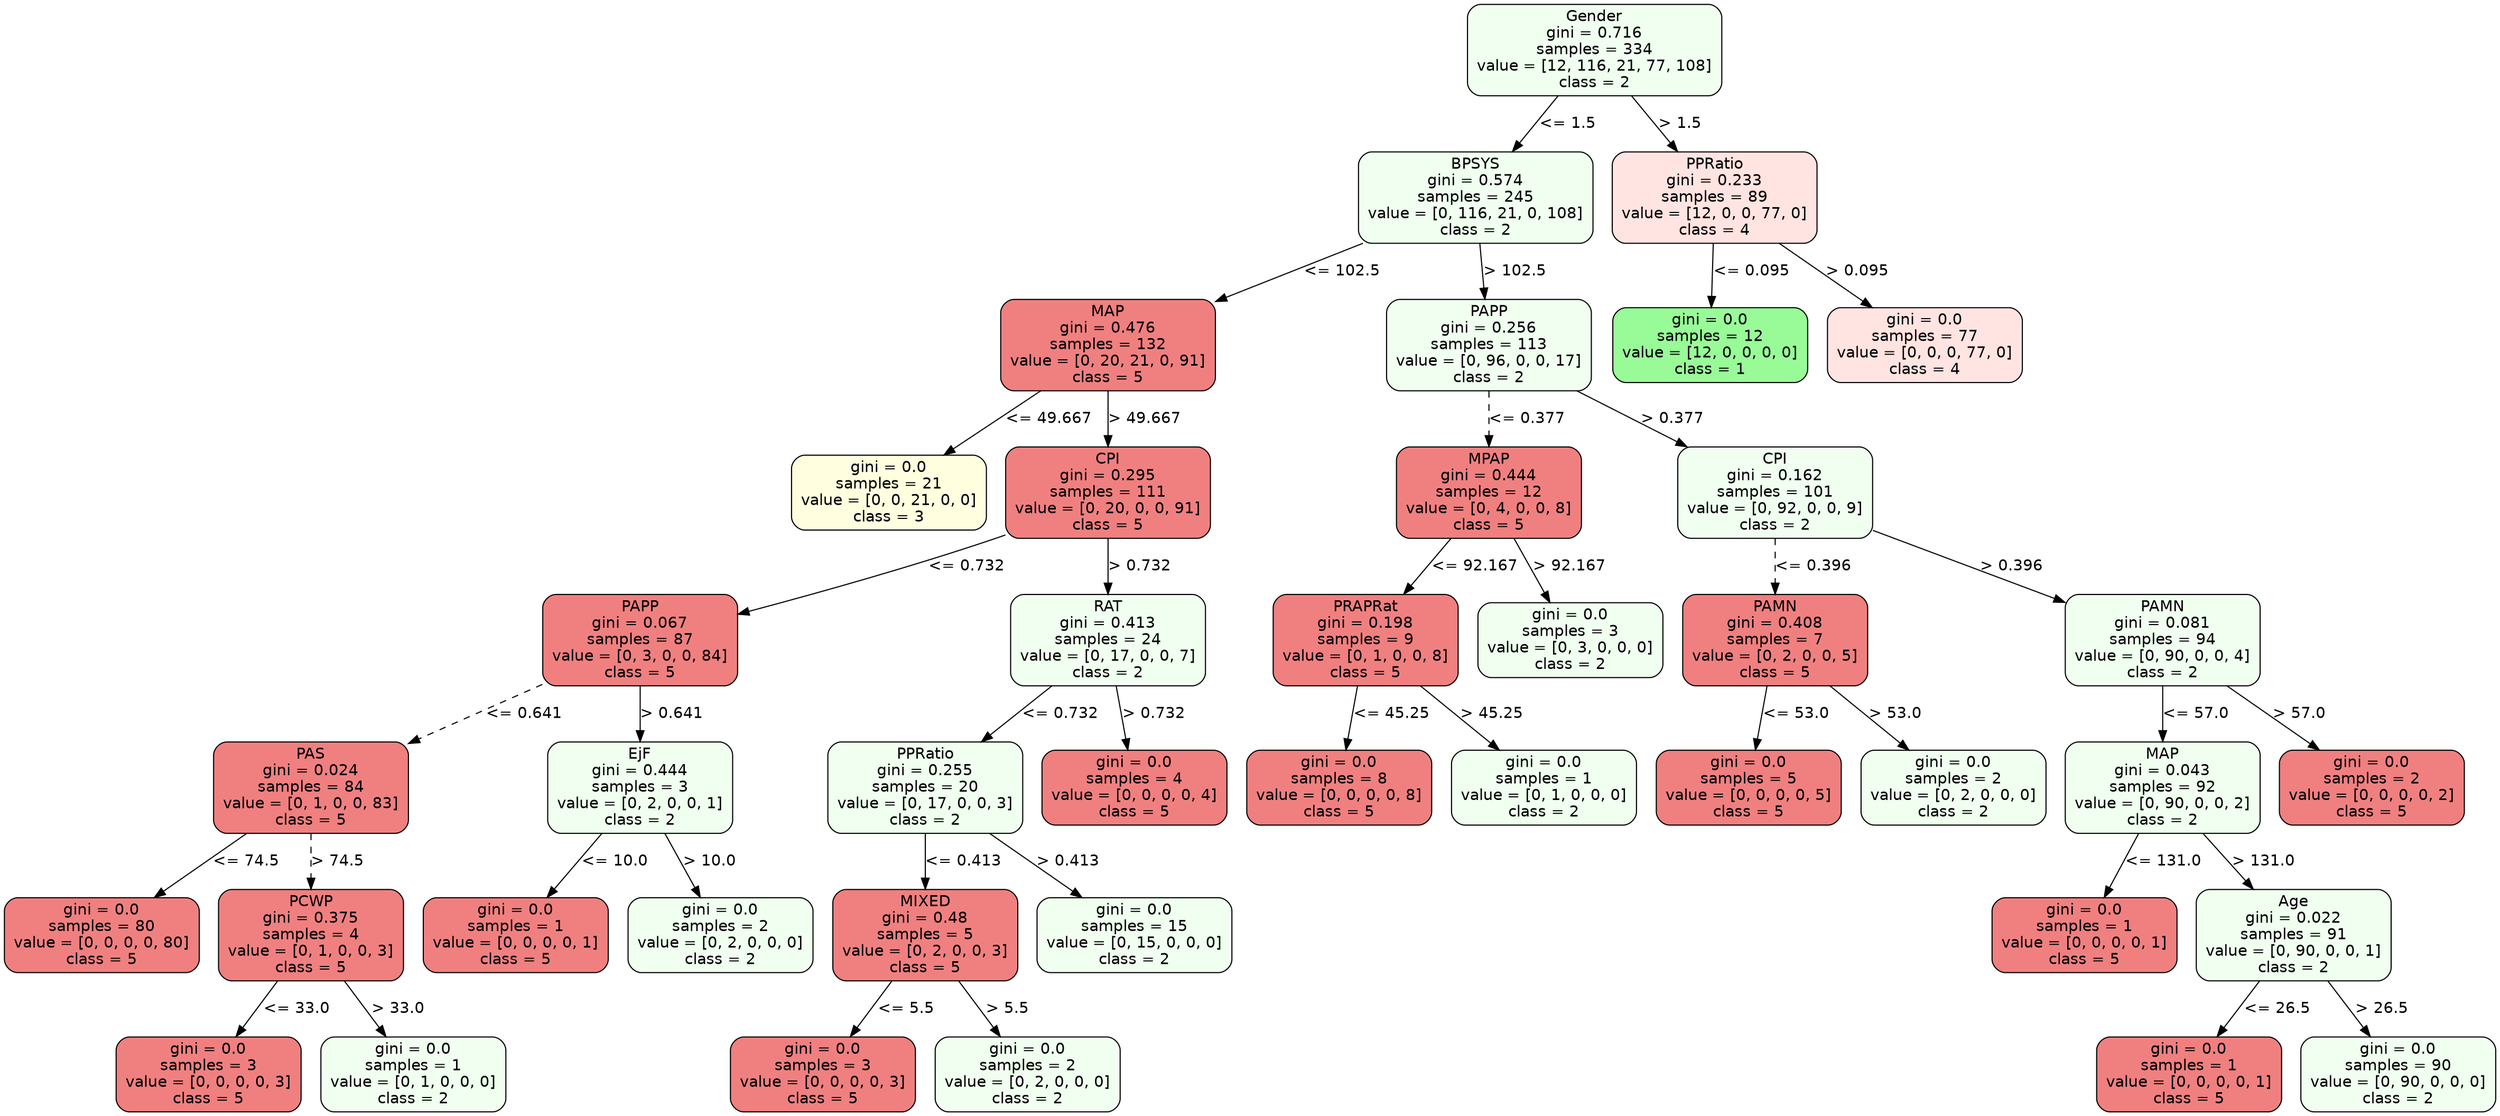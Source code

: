 strict digraph Tree {
	graph [bb="0,0,2263,1006"];
	node [color=black,
		fontname=helvetica,
		label="\N",
		shape=box,
		style="filled, rounded"
	];
	edge [fontname=helvetica];
	0	 [fillcolor=honeydew,
		height=1.1528,
		label="Gender\ngini = 0.716\nsamples = 334\nvalue = [12, 116, 21, 77, 108]\nclass = 2",
		pos="1444.5,964.5",
		width=3.2083];
	1	 [fillcolor=honeydew,
		height=1.1528,
		label="BPSYS\ngini = 0.574\nsamples = 245\nvalue = [0, 116, 21, 0, 108]\nclass = 2",
		pos="1336.5,830.5",
		width=2.9583];
	0 -> 1	 [label="<= 1.5",
		labelangle=45,
		labeldistance=2.5,
		lp="1420.5,897.5",
		op="<=",
		param=1.5,
		pos="e,1370.1,872.14 1410.9,922.84 1400.1,909.35 1387.9,894.26 1376.6,880.24",
		style=solid];
	38	 [fillcolor=mistyrose,
		height=1.1528,
		label="PPRatio\ngini = 0.233\nsamples = 89\nvalue = [12, 0, 0, 77, 0]\nclass = 4",
		pos="1553.5,830.5",
		width=2.5833];
	0 -> 38	 [label="> 1.5",
		labelangle=-45,
		labeldistance=2.5,
		lp="1522.5,897.5",
		op=">",
		param=1.5,
		pos="e,1519.6,872.14 1478.4,922.84 1489.4,909.35 1501.6,894.26 1513,880.24",
		style=solid];
	2	 [fillcolor=lightcoral,
		height=1.1528,
		label="MAP\ngini = 0.476\nsamples = 132\nvalue = [0, 20, 21, 0, 91]\nclass = 5",
		pos="1002.5,696.5",
		width=2.7083];
	1 -> 2	 [label="<= 102.5",
		lp="1215.5,763.5",
		op="<=",
		param=102.5,
		pos="e,1100,735.62 1232.7,788.84 1193.5,773.12 1148.9,755.22 1109.4,739.39",
		style=solid];
	21	 [fillcolor=honeydew,
		height=1.1528,
		label="PAPP\ngini = 0.256\nsamples = 113\nvalue = [0, 96, 0, 0, 17]\nclass = 2",
		pos="1348.5,696.5",
		width=2.5833];
	1 -> 21	 [label="> 102.5",
		lp="1372.5,763.5",
		op=">",
		param=102.5,
		pos="e,1344.8,738.14 1340.2,788.84 1341.4,775.98 1342.7,761.66 1343.9,748.21",
		style=solid];
	3	 [fillcolor=lightyellow,
		height=0.94444,
		label="gini = 0.0\nsamples = 21\nvalue = [0, 0, 21, 0, 0]\nclass = 3",
		pos="803.5,562.5",
		width=2.4583];
	2 -> 3	 [label="<= 49.667",
		lp="949,629.5",
		op="<=",
		param=49.667,
		pos="e,854,596.5 940.63,654.84 915.72,638.07 887.13,618.82 862.52,602.24",
		style=solid];
	4	 [fillcolor=lightcoral,
		height=1.1528,
		label="CPI\ngini = 0.295\nsamples = 111\nvalue = [0, 20, 0, 0, 91]\nclass = 5",
		pos="1002.5,562.5",
		width=2.5833];
	2 -> 4	 [label="> 49.667",
		lp="1036,629.5",
		op=">",
		param=49.667,
		pos="e,1002.5,604.14 1002.5,654.84 1002.5,641.98 1002.5,627.66 1002.5,614.21",
		style=solid];
	5	 [fillcolor=lightcoral,
		height=1.1528,
		label="PAPP\ngini = 0.067\nsamples = 87\nvalue = [0, 3, 0, 0, 84]\nclass = 5",
		pos="577.5,428.5",
		width=2.4583];
	4 -> 5	 [label="<= 0.732",
		lp="874.5,495.5",
		op="<=",
		param=0.732,
		pos="e,666.04,451.1 909.27,524.1 906.32,523.04 903.39,522 900.5,521 826.03,495.27 740.23,470.94 675.79,453.7",
		style=solid];
	14	 [fillcolor=honeydew,
		height=1.1528,
		label="RAT\ngini = 0.413\nsamples = 24\nvalue = [0, 17, 0, 0, 7]\nclass = 2",
		pos="1002.5,428.5",
		width=2.4583];
	4 -> 14	 [label="> 0.732",
		lp="1031.5,495.5",
		op=">",
		param=0.732,
		pos="e,1002.5,470.14 1002.5,520.84 1002.5,507.98 1002.5,493.66 1002.5,480.21",
		style=solid];
	6	 [fillcolor=lightcoral,
		height=1.1528,
		label="PAS\ngini = 0.024\nsamples = 84\nvalue = [0, 1, 0, 0, 83]\nclass = 5",
		pos="278.5,294.5",
		width=2.4583];
	5 -> 6	 [label="<= 0.641",
		lp="472.5,361.5",
		op="<=",
		param=0.641,
		pos="e,367.06,334.19 488.6,388.66 453.36,372.87 412.71,354.65 376.62,338.47",
		style=dashed];
	11	 [fillcolor=honeydew,
		height=1.1528,
		label="EjF\ngini = 0.444\nsamples = 3\nvalue = [0, 2, 0, 0, 1]\nclass = 2",
		pos="577.5,294.5",
		width=2.3333];
	5 -> 11	 [label="> 0.641",
		lp="606.5,361.5",
		op=">",
		param=0.641,
		pos="e,577.5,336.14 577.5,386.84 577.5,373.98 577.5,359.66 577.5,346.21",
		style=solid];
	7	 [fillcolor=lightcoral,
		height=0.94444,
		label="gini = 0.0\nsamples = 80\nvalue = [0, 0, 0, 0, 80]\nclass = 5",
		pos="88.5,160.5",
		width=2.4583];
	6 -> 7	 [label="<= 74.5",
		lp="220,227.5",
		op="<=",
		param=74.5,
		pos="e,136.71,194.5 219.42,252.84 195.75,236.14 168.59,216.98 145.16,200.46",
		style=solid];
	8	 [fillcolor=lightcoral,
		height=1.1528,
		label="PCWP\ngini = 0.375\nsamples = 4\nvalue = [0, 1, 0, 0, 3]\nclass = 5",
		pos="278.5,160.5",
		width=2.3333];
	6 -> 8	 [label="> 74.5",
		lp="303,227.5",
		op=">",
		param=74.5,
		pos="e,278.5,202.14 278.5,252.84 278.5,239.98 278.5,225.66 278.5,212.21",
		style=dashed];
	9	 [fillcolor=lightcoral,
		height=0.94444,
		label="gini = 0.0\nsamples = 3\nvalue = [0, 0, 0, 0, 3]\nclass = 5",
		pos="185.5,34",
		width=2.3333];
	8 -> 9	 [label="<= 33.0",
		lp="263,93.5",
		op="<=",
		param=33.0,
		pos="e,210.6,68.142 247.79,118.73 237.8,105.14 226.71,90.052 216.68,76.417",
		style=solid];
	10	 [fillcolor=honeydew,
		height=0.94444,
		label="gini = 0.0\nsamples = 1\nvalue = [0, 1, 0, 0, 0]\nclass = 2",
		pos="371.5,34",
		width=2.3333];
	8 -> 10	 [label="> 33.0",
		lp="356,93.5",
		op=">",
		param=33.0,
		pos="e,346.4,68.142 309.21,118.73 319.2,105.14 330.29,90.052 340.32,76.417",
		style=solid];
	12	 [fillcolor=lightcoral,
		height=0.94444,
		label="gini = 0.0\nsamples = 1\nvalue = [0, 0, 0, 0, 1]\nclass = 5",
		pos="464.5,160.5",
		width=2.3333];
	11 -> 12	 [label="<= 10.0",
		lp="555,227.5",
		op="<=",
		param=10.0,
		pos="e,493.17,194.5 542.37,252.84 528.78,236.73 513.26,218.32 499.67,202.21",
		style=solid];
	13	 [fillcolor=honeydew,
		height=0.94444,
		label="gini = 0.0\nsamples = 2\nvalue = [0, 2, 0, 0, 0]\nclass = 2",
		pos="650.5,160.5",
		width=2.3333];
	11 -> 13	 [label="> 10.0",
		lp="641,227.5",
		op=">",
		param=10.0,
		pos="e,631.98,194.5 600.2,252.84 608.73,237.17 618.45,219.33 627.06,203.53",
		style=solid];
	15	 [fillcolor=honeydew,
		height=1.1528,
		label="PPRatio\ngini = 0.255\nsamples = 20\nvalue = [0, 17, 0, 0, 3]\nclass = 2",
		pos="836.5,294.5",
		width=2.4583];
	14 -> 15	 [label="<= 0.732",
		lp="959.5,361.5",
		op="<=",
		param=0.732,
		pos="e,888.08,336.14 950.89,386.84 933.55,372.84 914.08,357.13 896.18,342.68",
		style=solid];
	20	 [fillcolor=lightcoral,
		height=0.94444,
		label="gini = 0.0\nsamples = 4\nvalue = [0, 0, 0, 0, 4]\nclass = 5",
		pos="1026.5,294.5",
		width=2.3333];
	14 -> 20	 [label="> 0.732",
		lp="1044.5,361.5",
		op=">",
		param=0.732,
		pos="e,1020.4,328.5 1010,386.84 1012.7,371.46 1015.8,353.99 1018.6,338.42",
		style=solid];
	16	 [fillcolor=lightcoral,
		height=1.1528,
		label="MIXED\ngini = 0.48\nsamples = 5\nvalue = [0, 2, 0, 0, 3]\nclass = 5",
		pos="836.5,160.5",
		width=2.3333];
	15 -> 16	 [label="<= 0.413",
		lp="871.5,227.5",
		op="<=",
		param=0.413,
		pos="e,836.5,202.14 836.5,252.84 836.5,239.98 836.5,225.66 836.5,212.21",
		style=solid];
	19	 [fillcolor=honeydew,
		height=0.94444,
		label="gini = 0.0\nsamples = 15\nvalue = [0, 15, 0, 0, 0]\nclass = 2",
		pos="1026.5,160.5",
		width=2.4583];
	15 -> 19	 [label="> 0.413",
		lp="966.5,227.5",
		op=">",
		param=0.413,
		pos="e,978.29,194.5 895.58,252.84 919.25,236.14 946.41,216.98 969.84,200.46",
		style=solid];
	17	 [fillcolor=lightcoral,
		height=0.94444,
		label="gini = 0.0\nsamples = 3\nvalue = [0, 0, 0, 0, 3]\nclass = 5",
		pos="743.5,34",
		width=2.3333];
	16 -> 17	 [label="<= 5.5",
		lp="816.5,93.5",
		op="<=",
		param=5.5,
		pos="e,768.6,68.142 805.79,118.73 795.8,105.14 784.71,90.052 774.68,76.417",
		style=solid];
	18	 [fillcolor=honeydew,
		height=0.94444,
		label="gini = 0.0\nsamples = 2\nvalue = [0, 2, 0, 0, 0]\nclass = 2",
		pos="929.5,34",
		width=2.3333];
	16 -> 18	 [label="> 5.5",
		lp="909.5,93.5",
		op=">",
		param=5.5,
		pos="e,904.4,68.142 867.21,118.73 877.2,105.14 888.29,90.052 898.32,76.417",
		style=solid];
	22	 [fillcolor=lightcoral,
		height=1.1528,
		label="MPAP\ngini = 0.444\nsamples = 12\nvalue = [0, 4, 0, 0, 8]\nclass = 5",
		pos="1348.5,562.5",
		width=2.3333];
	21 -> 22	 [label="<= 0.377",
		lp="1383.5,629.5",
		op="<=",
		param=0.377,
		pos="e,1348.5,604.14 1348.5,654.84 1348.5,641.98 1348.5,627.66 1348.5,614.21",
		style=dashed];
	27	 [fillcolor=honeydew,
		height=1.1528,
		label="CPI\ngini = 0.162\nsamples = 101\nvalue = [0, 92, 0, 0, 9]\nclass = 2",
		pos="1608.5,562.5",
		width=2.4583];
	21 -> 27	 [label="> 0.377",
		lp="1515.5,629.5",
		op=">",
		param=0.377,
		pos="e,1527.7,604.14 1429.3,654.84 1457.7,640.21 1489.7,623.71 1518.8,608.73",
		style=solid];
	23	 [fillcolor=lightcoral,
		height=1.1528,
		label="PRAPRat\ngini = 0.198\nsamples = 9\nvalue = [0, 1, 0, 0, 8]\nclass = 5",
		pos="1236.5,428.5",
		width=2.3333];
	22 -> 23	 [label="<= 92.167",
		lp="1336,495.5",
		op="<=",
		param=92.167,
		pos="e,1271.3,470.14 1313.7,520.84 1302.3,507.22 1289.6,491.97 1277.7,477.85",
		style=solid];
	26	 [fillcolor=honeydew,
		height=0.94444,
		label="gini = 0.0\nsamples = 3\nvalue = [0, 3, 0, 0, 0]\nclass = 2",
		pos="1422.5,428.5",
		width=2.3333];
	22 -> 26	 [label="> 92.167",
		lp="1422,495.5",
		op=">",
		param=92.167,
		pos="e,1403.7,462.5 1371.5,520.84 1380.2,505.17 1390,487.33 1398.7,471.53",
		style=solid];
	24	 [fillcolor=lightcoral,
		height=0.94444,
		label="gini = 0.0\nsamples = 8\nvalue = [0, 0, 0, 0, 8]\nclass = 5",
		pos="1212.5,294.5",
		width=2.3333];
	23 -> 24	 [label="<= 45.25",
		lp="1260.5,361.5",
		op="<=",
		param=45.25,
		pos="e,1218.6,328.5 1229,386.84 1226.3,371.46 1223.2,353.99 1220.4,338.42",
		style=solid];
	25	 [fillcolor=honeydew,
		height=0.94444,
		label="gini = 0.0\nsamples = 1\nvalue = [0, 1, 0, 0, 0]\nclass = 2",
		pos="1398.5,294.5",
		width=2.3333];
	23 -> 25	 [label="> 45.25",
		lp="1351.5,361.5",
		op=">",
		param=45.25,
		pos="e,1357.4,328.5 1286.9,386.84 1306.9,370.29 1329.8,351.32 1349.7,334.9",
		style=solid];
	28	 [fillcolor=lightcoral,
		height=1.1528,
		label="PAMN\ngini = 0.408\nsamples = 7\nvalue = [0, 2, 0, 0, 5]\nclass = 5",
		pos="1608.5,428.5",
		width=2.3333];
	27 -> 28	 [label="<= 0.396",
		lp="1643.5,495.5",
		op="<=",
		param=0.396,
		pos="e,1608.5,470.14 1608.5,520.84 1608.5,507.98 1608.5,493.66 1608.5,480.21",
		style=dashed];
	31	 [fillcolor=honeydew,
		height=1.1528,
		label="PAMN\ngini = 0.081\nsamples = 94\nvalue = [0, 90, 0, 0, 4]\nclass = 2",
		pos="1960.5,428.5",
		width=2.4583];
	27 -> 31	 [label="> 0.396",
		lp="1823.5,495.5",
		op=">",
		param=0.396,
		pos="e,1871.7,462.3 1697.3,528.69 1747.6,509.56 1810.5,485.61 1862.2,465.93",
		style=solid];
	29	 [fillcolor=lightcoral,
		height=0.94444,
		label="gini = 0.0\nsamples = 5\nvalue = [0, 0, 0, 0, 5]\nclass = 5",
		pos="1584.5,294.5",
		width=2.3333];
	28 -> 29	 [label="<= 53.0",
		lp="1628,361.5",
		op="<=",
		param=53.0,
		pos="e,1590.6,328.5 1601,386.84 1598.3,371.46 1595.2,353.99 1592.4,338.42",
		style=solid];
	30	 [fillcolor=honeydew,
		height=0.94444,
		label="gini = 0.0\nsamples = 2\nvalue = [0, 2, 0, 0, 0]\nclass = 2",
		pos="1770.5,294.5",
		width=2.3333];
	28 -> 30	 [label="> 53.0",
		lp="1718,361.5",
		op=">",
		param=53.0,
		pos="e,1729.4,328.5 1658.9,386.84 1678.9,370.29 1701.8,351.32 1721.7,334.9",
		style=solid];
	32	 [fillcolor=honeydew,
		height=1.1528,
		label="MAP\ngini = 0.043\nsamples = 92\nvalue = [0, 90, 0, 0, 2]\nclass = 2",
		pos="1960.5,294.5",
		width=2.4583];
	31 -> 32	 [label="<= 57.0",
		lp="1991,361.5",
		op="<=",
		param=57.0,
		pos="e,1960.5,336.14 1960.5,386.84 1960.5,373.98 1960.5,359.66 1960.5,346.21",
		style=solid];
	37	 [fillcolor=lightcoral,
		height=0.94444,
		label="gini = 0.0\nsamples = 2\nvalue = [0, 0, 0, 0, 2]\nclass = 5",
		pos="2150.5,294.5",
		width=2.3333];
	31 -> 37	 [label="> 57.0",
		lp="2085,361.5",
		op=">",
		param=57.0,
		pos="e,2102.3,328.5 2019.6,386.84 2043.2,370.14 2070.4,350.98 2093.8,334.46",
		style=solid];
	33	 [fillcolor=lightcoral,
		height=0.94444,
		label="gini = 0.0\nsamples = 1\nvalue = [0, 0, 0, 0, 1]\nclass = 5",
		pos="1889.5,160.5",
		width=2.3333];
	32 -> 33	 [label="<= 131.0",
		lp="1961.5,227.5",
		op="<=",
		param=131.0,
		pos="e,1907.5,194.5 1938.4,252.84 1930.1,237.17 1920.7,219.33 1912.3,203.53",
		style=solid];
	34	 [fillcolor=honeydew,
		height=1.1528,
		label="Age\ngini = 0.022\nsamples = 91\nvalue = [0, 90, 0, 0, 1]\nclass = 2",
		pos="2079.5,160.5",
		width=2.4583];
	32 -> 34	 [label="> 131.0",
		lp="2052.5,227.5",
		op=">",
		param=131.0,
		pos="e,2042.5,202.14 1997.5,252.84 2009.6,239.22 2023.1,223.97 2035.7,209.85",
		style=solid];
	35	 [fillcolor=lightcoral,
		height=0.94444,
		label="gini = 0.0\nsamples = 1\nvalue = [0, 0, 0, 0, 1]\nclass = 5",
		pos="1984.5,34",
		width=2.3333];
	34 -> 35	 [label="<= 26.5",
		lp="2062,93.5",
		op="<=",
		param=26.5,
		pos="e,2010.1,68.142 2048.1,118.73 2037.9,105.14 2026.6,90.052 2016.4,76.417",
		style=solid];
	36	 [fillcolor=honeydew,
		height=0.94444,
		label="gini = 0.0\nsamples = 90\nvalue = [0, 90, 0, 0, 0]\nclass = 2",
		pos="2174.5,34",
		width=2.4583];
	34 -> 36	 [label="> 26.5",
		lp="2157,93.5",
		op=">",
		param=26.5,
		pos="e,2148.9,68.142 2110.9,118.73 2121.1,105.14 2132.4,90.052 2142.6,76.417",
		style=solid];
	39	 [fillcolor=palegreen,
		height=0.94444,
		label="gini = 0.0\nsamples = 12\nvalue = [12, 0, 0, 0, 0]\nclass = 1",
		pos="1549.5,696.5",
		width=2.4583];
	38 -> 39	 [label="<= 0.095",
		lp="1587.5,763.5",
		op="<=",
		param=0.095,
		pos="e,1550.5,730.5 1552.3,788.84 1551.8,773.6 1551.3,756.33 1550.8,740.87",
		style=solid];
	40	 [fillcolor=mistyrose,
		height=0.94444,
		label="gini = 0.0\nsamples = 77\nvalue = [0, 0, 0, 77, 0]\nclass = 4",
		pos="1744.5,696.5",
		width=2.4583];
	38 -> 40	 [label="> 0.095",
		lp="1683.5,763.5",
		op=">",
		param=0.095,
		pos="e,1696,730.5 1612.9,788.84 1636.7,772.14 1664,752.98 1687.5,736.46",
		style=solid];
}
